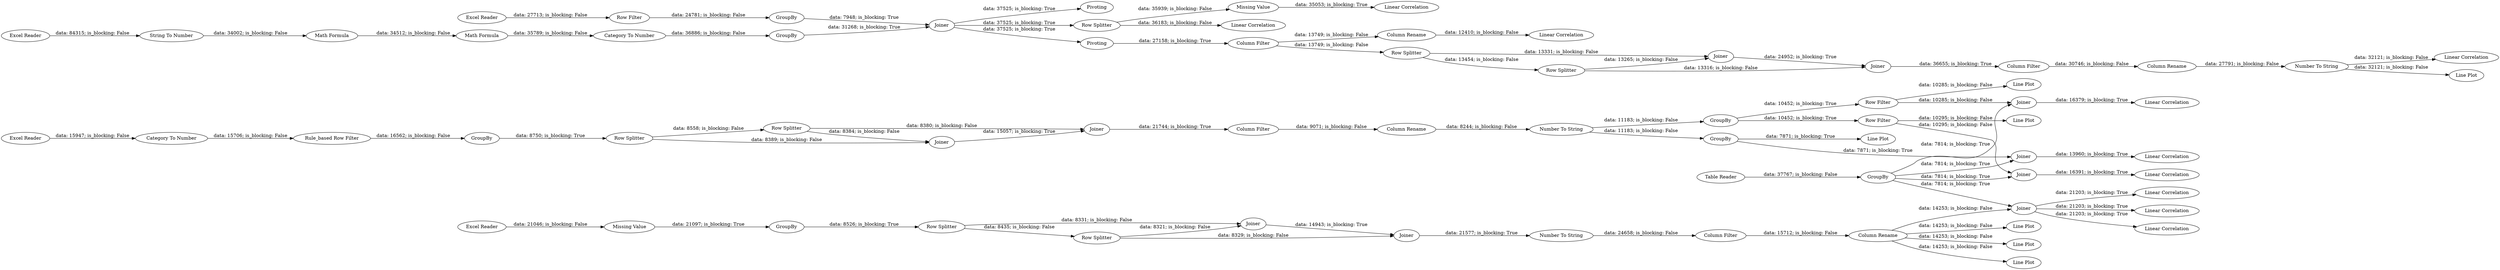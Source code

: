 digraph {
	"-2356636631940110822_138" [label=GroupBy]
	"-2356636631940110822_326" [label="Linear Correlation"]
	"-3054650036615585353_81" [label=Joiner]
	"-2356636631940110822_136" [label="Line Plot"]
	"-2356636631940110822_137" [label="Table Reader"]
	"-2356636631940110822_223" [label=GroupBy]
	"-2356636631940110822_139" [label=Joiner]
	"-3339071219162378348_115" [label="Category To Number"]
	"-2356636631940110822_213" [label="Excel Reader"]
	"-4700335178047637469_172" [label="String To Number"]
	"-2356636631940110822_128" [label=GroupBy]
	"-2356636631940110822_140" [label="Linear Correlation"]
	"-2356636631940110822_142" [label="Linear Correlation"]
	"-2356636631940110822_157" [label="Line Plot"]
	"7439596846318268057_152" [label="Column Filter"]
	"7439596846318268057_147" [label=Joiner]
	"-2356636631940110822_309" [label="Column Rename"]
	"-2356636631940110822_166" [label="Linear Correlation"]
	"-3339071219162378348_118" [label=Joiner]
	"-2356636631940110822_146" [label="Excel Reader"]
	"-3339071219162378348_126" [label="Column Filter"]
	"7439596846318268057_150" [label="Column Rename"]
	"-2356636631940110822_135" [label=GroupBy]
	"-4700335178047637469_174" [label="Math Formula"]
	"-2356636631940110822_144" [label="Linear Correlation"]
	"-3339071219162378348_127" [label="Column Rename"]
	"-2356636631940110822_49" [label="Excel Reader"]
	"-2356636631940110822_265" [label="Linear Correlation"]
	"-3339071219162378348_122" [label="Row Splitter"]
	"-2356636631940110822_164" [label="Linear Correlation"]
	"-2356636631940110822_156" [label=Joiner]
	"-3054650036615585353_80" [label=Joiner]
	"-2356636631940110822_130" [label="Row Filter"]
	"-2356636631940110822_214" [label=Joiner]
	"7439596846318268057_154" [label=GroupBy]
	"-2356636631940110822_131" [label="Row Filter"]
	"-2356636631940110822_315" [label=Pivoting]
	"-3339071219162378348_124" [label="Row Splitter"]
	"-3339071219162378348_117" [label=GroupBy]
	"-3339071219162378348_128" [label="Number To String"]
	"-2356636631940110822_224" [label="Row Filter"]
	"-2356636631940110822_50" [label="Excel Reader"]
	"-2356636631940110822_318" [label="Missing Value"]
	"-2356636631940110822_264" [label="Row Splitter"]
	"-3054650036615585353_77" [label="Row Splitter"]
	"-3054650036615585353_82" [label="Column Filter"]
	"-3054650036615585353_167" [label="Column Rename"]
	"-2356636631940110822_129" [label="Line Plot"]
	"7439596846318268057_159" [label="Missing Value"]
	"-2356636631940110822_263" [label="Linear Correlation"]
	"-2356636631940110822_132" [label="Line Plot"]
	"-3339071219162378348_125" [label=Joiner]
	"-3054650036615585353_168" [label="Number To String"]
	"-2356636631940110822_310" [label="Column Filter"]
	"-2356636631940110822_311" [label="Linear Correlation"]
	"-2356636631940110822_160" [label="Line Plot"]
	"-3339071219162378348_116" [label="Rule_based Row Filter"]
	"-4700335178047637469_173" [label="Math Formula"]
	"7439596846318268057_148" [label="Row Splitter"]
	"7439596846318268057_145" [label="Row Splitter"]
	"-3054650036615585353_75" [label="Row Splitter"]
	"-2356636631940110822_165" [label="Linear Correlation"]
	"-2356636631940110822_162" [label="Line Plot"]
	"-2356636631940110822_143" [label=Joiner]
	"-2356636631940110822_308" [label=Pivoting]
	"7439596846318268057_160" [label="Number To String"]
	"-2356636631940110822_212" [label=GroupBy]
	"-2356636631940110822_325" [label="Line Plot"]
	"7439596846318268057_153" [label=Joiner]
	"-2356636631940110822_141" [label=Joiner]
	"-4700335178047637469_183" [label="Category To Number"]
	"-3339071219162378348_116" -> "-3339071219162378348_117" [label="data: 16562; is_blocking: False"]
	"-2356636631940110822_156" -> "-2356636631940110822_164" [label="data: 21203; is_blocking: True"]
	"-4700335178047637469_174" -> "-4700335178047637469_183" [label="data: 35789; is_blocking: False"]
	"-3339071219162378348_122" -> "-3339071219162378348_124" [label="data: 8558; is_blocking: False"]
	"7439596846318268057_145" -> "7439596846318268057_153" [label="data: 8331; is_blocking: False"]
	"7439596846318268057_154" -> "7439596846318268057_145" [label="data: 8526; is_blocking: True"]
	"-2356636631940110822_264" -> "-2356636631940110822_263" [label="data: 36183; is_blocking: False"]
	"-3339071219162378348_122" -> "-3339071219162378348_118" [label="data: 8389; is_blocking: False"]
	"7439596846318268057_150" -> "-2356636631940110822_160" [label="data: 14253; is_blocking: False"]
	"-2356636631940110822_214" -> "-2356636631940110822_264" [label="data: 37525; is_blocking: True"]
	"-3339071219162378348_128" -> "-2356636631940110822_135" [label="data: 11183; is_blocking: False"]
	"-2356636631940110822_143" -> "-2356636631940110822_144" [label="data: 16379; is_blocking: True"]
	"-2356636631940110822_212" -> "-2356636631940110822_214" [label="data: 31268; is_blocking: True"]
	"-2356636631940110822_310" -> "-2356636631940110822_309" [label="data: 13749; is_blocking: False"]
	"-2356636631940110822_308" -> "-2356636631940110822_310" [label="data: 27158; is_blocking: True"]
	"-3054650036615585353_77" -> "-3054650036615585353_81" [label="data: 13316; is_blocking: False"]
	"-2356636631940110822_214" -> "-2356636631940110822_308" [label="data: 37525; is_blocking: True"]
	"-2356636631940110822_138" -> "-2356636631940110822_156" [label="data: 7814; is_blocking: True"]
	"7439596846318268057_159" -> "7439596846318268057_154" [label="data: 21097; is_blocking: True"]
	"7439596846318268057_150" -> "-2356636631940110822_157" [label="data: 14253; is_blocking: False"]
	"-3339071219162378348_118" -> "-3339071219162378348_125" [label="data: 15057; is_blocking: True"]
	"-3339071219162378348_124" -> "-3339071219162378348_125" [label="data: 8380; is_blocking: False"]
	"7439596846318268057_147" -> "7439596846318268057_160" [label="data: 21577; is_blocking: True"]
	"-3339071219162378348_117" -> "-3339071219162378348_122" [label="data: 8750; is_blocking: True"]
	"-2356636631940110822_213" -> "-2356636631940110822_224" [label="data: 27713; is_blocking: False"]
	"-2356636631940110822_139" -> "-2356636631940110822_140" [label="data: 13960; is_blocking: True"]
	"7439596846318268057_153" -> "7439596846318268057_147" [label="data: 14943; is_blocking: True"]
	"-2356636631940110822_141" -> "-2356636631940110822_142" [label="data: 16391; is_blocking: True"]
	"-2356636631940110822_156" -> "-2356636631940110822_165" [label="data: 21203; is_blocking: True"]
	"-3054650036615585353_167" -> "-3054650036615585353_168" [label="data: 27791; is_blocking: False"]
	"-3339071219162378348_127" -> "-3339071219162378348_128" [label="data: 8244; is_blocking: False"]
	"-2356636631940110822_224" -> "-2356636631940110822_223" [label="data: 24781; is_blocking: False"]
	"-2356636631940110822_318" -> "-2356636631940110822_265" [label="data: 35053; is_blocking: True"]
	"-2356636631940110822_135" -> "-2356636631940110822_139" [label="data: 7871; is_blocking: True"]
	"7439596846318268057_145" -> "7439596846318268057_148" [label="data: 8435; is_blocking: False"]
	"-2356636631940110822_128" -> "-2356636631940110822_130" [label="data: 10452; is_blocking: True"]
	"-3054650036615585353_80" -> "-3054650036615585353_81" [label="data: 24952; is_blocking: True"]
	"-3054650036615585353_75" -> "-3054650036615585353_80" [label="data: 13331; is_blocking: False"]
	"-2356636631940110822_128" -> "-2356636631940110822_131" [label="data: 10452; is_blocking: True"]
	"-2356636631940110822_146" -> "7439596846318268057_159" [label="data: 21046; is_blocking: False"]
	"-2356636631940110822_138" -> "-2356636631940110822_143" [label="data: 7814; is_blocking: True"]
	"-4700335178047637469_173" -> "-4700335178047637469_174" [label="data: 34512; is_blocking: False"]
	"-2356636631940110822_50" -> "-4700335178047637469_172" [label="data: 84315; is_blocking: False"]
	"-3054650036615585353_77" -> "-3054650036615585353_80" [label="data: 13265; is_blocking: False"]
	"-2356636631940110822_49" -> "-3339071219162378348_115" [label="data: 15947; is_blocking: False"]
	"-3339071219162378348_124" -> "-3339071219162378348_118" [label="data: 8384; is_blocking: False"]
	"-2356636631940110822_131" -> "-2356636631940110822_141" [label="data: 10295; is_blocking: False"]
	"-2356636631940110822_223" -> "-2356636631940110822_214" [label="data: 7948; is_blocking: True"]
	"-3054650036615585353_168" -> "-2356636631940110822_325" [label="data: 32121; is_blocking: False"]
	"7439596846318268057_148" -> "7439596846318268057_153" [label="data: 8321; is_blocking: False"]
	"-3339071219162378348_126" -> "-3339071219162378348_127" [label="data: 9071; is_blocking: False"]
	"-2356636631940110822_135" -> "-2356636631940110822_136" [label="data: 7871; is_blocking: True"]
	"-2356636631940110822_138" -> "-2356636631940110822_141" [label="data: 7814; is_blocking: True"]
	"-2356636631940110822_214" -> "-2356636631940110822_315" [label="data: 37525; is_blocking: True"]
	"-3054650036615585353_82" -> "-3054650036615585353_167" [label="data: 30746; is_blocking: False"]
	"-2356636631940110822_130" -> "-2356636631940110822_143" [label="data: 10285; is_blocking: False"]
	"-3339071219162378348_125" -> "-3339071219162378348_126" [label="data: 21744; is_blocking: True"]
	"-3339071219162378348_128" -> "-2356636631940110822_128" [label="data: 11183; is_blocking: False"]
	"-2356636631940110822_137" -> "-2356636631940110822_138" [label="data: 37767; is_blocking: False"]
	"7439596846318268057_152" -> "7439596846318268057_150" [label="data: 15712; is_blocking: False"]
	"-2356636631940110822_310" -> "-3054650036615585353_75" [label="data: 13749; is_blocking: False"]
	"-4700335178047637469_172" -> "-4700335178047637469_173" [label="data: 34002; is_blocking: False"]
	"-2356636631940110822_130" -> "-2356636631940110822_129" [label="data: 10285; is_blocking: False"]
	"-2356636631940110822_131" -> "-2356636631940110822_132" [label="data: 10295; is_blocking: False"]
	"7439596846318268057_160" -> "7439596846318268057_152" [label="data: 24658; is_blocking: False"]
	"7439596846318268057_150" -> "-2356636631940110822_162" [label="data: 14253; is_blocking: False"]
	"-3054650036615585353_168" -> "-2356636631940110822_326" [label="data: 32121; is_blocking: False"]
	"-3339071219162378348_115" -> "-3339071219162378348_116" [label="data: 15706; is_blocking: False"]
	"7439596846318268057_150" -> "-2356636631940110822_156" [label="data: 14253; is_blocking: False"]
	"-2356636631940110822_138" -> "-2356636631940110822_139" [label="data: 7814; is_blocking: True"]
	"-2356636631940110822_264" -> "-2356636631940110822_318" [label="data: 35939; is_blocking: False"]
	"-3054650036615585353_81" -> "-3054650036615585353_82" [label="data: 36655; is_blocking: True"]
	"-4700335178047637469_183" -> "-2356636631940110822_212" [label="data: 36886; is_blocking: False"]
	"7439596846318268057_148" -> "7439596846318268057_147" [label="data: 8329; is_blocking: False"]
	"-3054650036615585353_75" -> "-3054650036615585353_77" [label="data: 13454; is_blocking: False"]
	"-2356636631940110822_156" -> "-2356636631940110822_166" [label="data: 21203; is_blocking: True"]
	"-2356636631940110822_309" -> "-2356636631940110822_311" [label="data: 12410; is_blocking: False"]
	rankdir=LR
}
